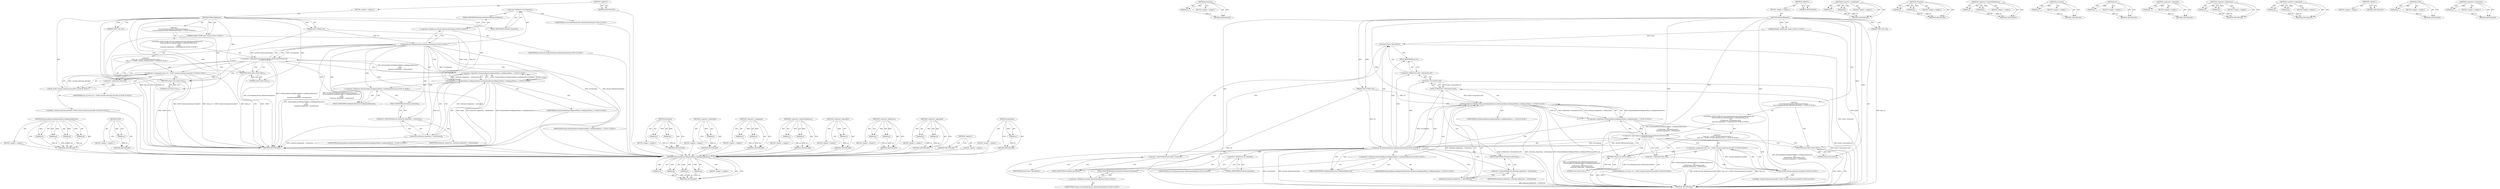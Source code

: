 digraph "extensions" {
vulnerable_94 [label=<(METHOD,ExtensionResourceRequestPolicy.CanRequestResource)>];
vulnerable_95 [label=<(PARAM,p1)>];
vulnerable_96 [label=<(PARAM,p2)>];
vulnerable_97 [label=<(PARAM,p3)>];
vulnerable_98 [label=<(PARAM,p4)>];
vulnerable_99 [label=<(BLOCK,&lt;empty&gt;,&lt;empty&gt;)>];
vulnerable_100 [label=<(METHOD_RETURN,ANY)>];
vulnerable_118 [label=<(METHOD,extensions)>];
vulnerable_119 [label=<(PARAM,p1)>];
vulnerable_120 [label=<(BLOCK,&lt;empty&gt;,&lt;empty&gt;)>];
vulnerable_121 [label=<(METHOD_RETURN,ANY)>];
vulnerable_6 [label=<(METHOD,&lt;global&gt;)<SUB>1</SUB>>];
vulnerable_7 [label=<(BLOCK,&lt;empty&gt;,&lt;empty&gt;)<SUB>1</SUB>>];
vulnerable_8 [label=<(METHOD,WillSendRequest)<SUB>1</SUB>>];
vulnerable_9 [label="<(PARAM,WebKit::WebFrame* frame)<SUB>1</SUB>>"];
vulnerable_10 [label=<(PARAM,const GURL&amp; url)<SUB>2</SUB>>];
vulnerable_11 [label=<(PARAM,GURL* new_url)<SUB>3</SUB>>];
vulnerable_12 [label="<(BLOCK,{
   if (url.SchemeIs(chrome::kExtensionScheme)...,{
   if (url.SchemeIs(chrome::kExtensionScheme)...)<SUB>3</SUB>>"];
vulnerable_13 [label="<(CONTROL_STRUCTURE,IF,if (url.SchemeIs(chrome::kExtensionScheme) &amp;&amp;
       !ExtensionResourceRequestPolicy::CanRequestResource(
           url,
          GURL(frame-&gt;document().url()),
           extension_dispatcher_-&gt;extensions())))<SUB>4</SUB>>"];
vulnerable_14 [label="<(&lt;operator&gt;.logicalAnd,url.SchemeIs(chrome::kExtensionScheme) &amp;&amp;
     ...)<SUB>4</SUB>>"];
vulnerable_15 [label="<(SchemeIs,url.SchemeIs(chrome::kExtensionScheme))<SUB>4</SUB>>"];
vulnerable_16 [label=<(&lt;operator&gt;.fieldAccess,url.SchemeIs)<SUB>4</SUB>>];
vulnerable_17 [label="<(IDENTIFIER,url,url.SchemeIs(chrome::kExtensionScheme))<SUB>4</SUB>>"];
vulnerable_18 [label=<(FIELD_IDENTIFIER,SchemeIs,SchemeIs)<SUB>4</SUB>>];
vulnerable_19 [label="<(&lt;operator&gt;.fieldAccess,chrome::kExtensionScheme)<SUB>4</SUB>>"];
vulnerable_20 [label="<(IDENTIFIER,chrome,url.SchemeIs(chrome::kExtensionScheme))<SUB>4</SUB>>"];
vulnerable_21 [label=<(FIELD_IDENTIFIER,kExtensionScheme,kExtensionScheme)<SUB>4</SUB>>];
vulnerable_22 [label="<(&lt;operator&gt;.logicalNot,!ExtensionResourceRequestPolicy::CanRequestReso...)<SUB>5</SUB>>"];
vulnerable_23 [label="<(ExtensionResourceRequestPolicy.CanRequestResource,ExtensionResourceRequestPolicy::CanRequestResou...)<SUB>5</SUB>>"];
vulnerable_24 [label="<(&lt;operator&gt;.fieldAccess,ExtensionResourceRequestPolicy::CanRequestResource)<SUB>5</SUB>>"];
vulnerable_25 [label="<(IDENTIFIER,ExtensionResourceRequestPolicy,ExtensionResourceRequestPolicy::CanRequestResou...)<SUB>5</SUB>>"];
vulnerable_26 [label=<(FIELD_IDENTIFIER,CanRequestResource,CanRequestResource)<SUB>5</SUB>>];
vulnerable_27 [label="<(IDENTIFIER,url,ExtensionResourceRequestPolicy::CanRequestResou...)<SUB>6</SUB>>"];
vulnerable_28 [label=<(GURL,GURL(frame-&gt;document().url()))<SUB>7</SUB>>];
vulnerable_29 [label=<(url,frame-&gt;document().url())<SUB>7</SUB>>];
vulnerable_30 [label=<(&lt;operator&gt;.fieldAccess,frame-&gt;document().url)<SUB>7</SUB>>];
vulnerable_31 [label=<(document,frame-&gt;document())<SUB>7</SUB>>];
vulnerable_32 [label=<(&lt;operator&gt;.indirectFieldAccess,frame-&gt;document)<SUB>7</SUB>>];
vulnerable_33 [label=<(IDENTIFIER,frame,frame-&gt;document())<SUB>7</SUB>>];
vulnerable_34 [label=<(FIELD_IDENTIFIER,document,document)<SUB>7</SUB>>];
vulnerable_35 [label=<(FIELD_IDENTIFIER,url,url)<SUB>7</SUB>>];
vulnerable_36 [label=<(extensions,extension_dispatcher_-&gt;extensions())<SUB>8</SUB>>];
vulnerable_37 [label=<(&lt;operator&gt;.indirectFieldAccess,extension_dispatcher_-&gt;extensions)<SUB>8</SUB>>];
vulnerable_38 [label=<(IDENTIFIER,extension_dispatcher_,extension_dispatcher_-&gt;extensions())<SUB>8</SUB>>];
vulnerable_39 [label=<(FIELD_IDENTIFIER,extensions,extensions)<SUB>8</SUB>>];
vulnerable_40 [label="<(BLOCK,{
     *new_url = GURL(&quot;chrome-extension://inva...,{
     *new_url = GURL(&quot;chrome-extension://inva...)<SUB>8</SUB>>"];
vulnerable_41 [label="<(&lt;operator&gt;.assignment,*new_url = GURL(&quot;chrome-extension://invalid/&quot;))<SUB>9</SUB>>"];
vulnerable_42 [label=<(&lt;operator&gt;.indirection,*new_url)<SUB>9</SUB>>];
vulnerable_43 [label="<(IDENTIFIER,new_url,*new_url = GURL(&quot;chrome-extension://invalid/&quot;))<SUB>9</SUB>>"];
vulnerable_44 [label="<(GURL,GURL(&quot;chrome-extension://invalid/&quot;))<SUB>9</SUB>>"];
vulnerable_45 [label="<(LITERAL,&quot;chrome-extension://invalid/&quot;,GURL(&quot;chrome-extension://invalid/&quot;))<SUB>9</SUB>>"];
vulnerable_46 [label=<(RETURN,return true;,return true;)<SUB>10</SUB>>];
vulnerable_47 [label=<(LITERAL,true,return true;)<SUB>10</SUB>>];
vulnerable_48 [label=<(RETURN,return false;,return false;)<SUB>13</SUB>>];
vulnerable_49 [label=<(LITERAL,false,return false;)<SUB>13</SUB>>];
vulnerable_50 [label=<(METHOD_RETURN,bool)<SUB>1</SUB>>];
vulnerable_52 [label=<(METHOD_RETURN,ANY)<SUB>1</SUB>>];
vulnerable_122 [label=<(METHOD,&lt;operator&gt;.assignment)>];
vulnerable_123 [label=<(PARAM,p1)>];
vulnerable_124 [label=<(PARAM,p2)>];
vulnerable_125 [label=<(BLOCK,&lt;empty&gt;,&lt;empty&gt;)>];
vulnerable_126 [label=<(METHOD_RETURN,ANY)>];
vulnerable_80 [label=<(METHOD,SchemeIs)>];
vulnerable_81 [label=<(PARAM,p1)>];
vulnerable_82 [label=<(PARAM,p2)>];
vulnerable_83 [label=<(BLOCK,&lt;empty&gt;,&lt;empty&gt;)>];
vulnerable_84 [label=<(METHOD_RETURN,ANY)>];
vulnerable_113 [label=<(METHOD,&lt;operator&gt;.indirectFieldAccess)>];
vulnerable_114 [label=<(PARAM,p1)>];
vulnerable_115 [label=<(PARAM,p2)>];
vulnerable_116 [label=<(BLOCK,&lt;empty&gt;,&lt;empty&gt;)>];
vulnerable_117 [label=<(METHOD_RETURN,ANY)>];
vulnerable_109 [label=<(METHOD,document)>];
vulnerable_110 [label=<(PARAM,p1)>];
vulnerable_111 [label=<(BLOCK,&lt;empty&gt;,&lt;empty&gt;)>];
vulnerable_112 [label=<(METHOD_RETURN,ANY)>];
vulnerable_105 [label=<(METHOD,url)>];
vulnerable_106 [label=<(PARAM,p1)>];
vulnerable_107 [label=<(BLOCK,&lt;empty&gt;,&lt;empty&gt;)>];
vulnerable_108 [label=<(METHOD_RETURN,ANY)>];
vulnerable_90 [label=<(METHOD,&lt;operator&gt;.logicalNot)>];
vulnerable_91 [label=<(PARAM,p1)>];
vulnerable_92 [label=<(BLOCK,&lt;empty&gt;,&lt;empty&gt;)>];
vulnerable_93 [label=<(METHOD_RETURN,ANY)>];
vulnerable_85 [label=<(METHOD,&lt;operator&gt;.fieldAccess)>];
vulnerable_86 [label=<(PARAM,p1)>];
vulnerable_87 [label=<(PARAM,p2)>];
vulnerable_88 [label=<(BLOCK,&lt;empty&gt;,&lt;empty&gt;)>];
vulnerable_89 [label=<(METHOD_RETURN,ANY)>];
vulnerable_75 [label=<(METHOD,&lt;operator&gt;.logicalAnd)>];
vulnerable_76 [label=<(PARAM,p1)>];
vulnerable_77 [label=<(PARAM,p2)>];
vulnerable_78 [label=<(BLOCK,&lt;empty&gt;,&lt;empty&gt;)>];
vulnerable_79 [label=<(METHOD_RETURN,ANY)>];
vulnerable_69 [label=<(METHOD,&lt;global&gt;)<SUB>1</SUB>>];
vulnerable_70 [label=<(BLOCK,&lt;empty&gt;,&lt;empty&gt;)>];
vulnerable_71 [label=<(METHOD_RETURN,ANY)>];
vulnerable_101 [label=<(METHOD,GURL)>];
vulnerable_102 [label=<(PARAM,p1)>];
vulnerable_103 [label=<(BLOCK,&lt;empty&gt;,&lt;empty&gt;)>];
vulnerable_104 [label=<(METHOD_RETURN,ANY)>];
vulnerable_127 [label=<(METHOD,&lt;operator&gt;.indirection)>];
vulnerable_128 [label=<(PARAM,p1)>];
vulnerable_129 [label=<(BLOCK,&lt;empty&gt;,&lt;empty&gt;)>];
vulnerable_130 [label=<(METHOD_RETURN,ANY)>];
fixed_87 [label=<(METHOD,ExtensionResourceRequestPolicy.CanRequestResource)>];
fixed_88 [label=<(PARAM,p1)>];
fixed_89 [label=<(PARAM,p2)>];
fixed_90 [label=<(PARAM,p3)>];
fixed_91 [label=<(PARAM,p4)>];
fixed_92 [label=<(BLOCK,&lt;empty&gt;,&lt;empty&gt;)>];
fixed_93 [label=<(METHOD_RETURN,ANY)>];
fixed_112 [label=<(METHOD,GURL)>];
fixed_113 [label=<(PARAM,p1)>];
fixed_114 [label=<(BLOCK,&lt;empty&gt;,&lt;empty&gt;)>];
fixed_115 [label=<(METHOD_RETURN,ANY)>];
fixed_6 [label=<(METHOD,&lt;global&gt;)<SUB>1</SUB>>];
fixed_7 [label=<(BLOCK,&lt;empty&gt;,&lt;empty&gt;)<SUB>1</SUB>>];
fixed_8 [label=<(METHOD,WillSendRequest)<SUB>1</SUB>>];
fixed_9 [label="<(PARAM,WebKit::WebFrame* frame)<SUB>1</SUB>>"];
fixed_10 [label=<(PARAM,const GURL&amp; url)<SUB>2</SUB>>];
fixed_11 [label=<(PARAM,GURL* new_url)<SUB>3</SUB>>];
fixed_12 [label="<(BLOCK,{
   if (url.SchemeIs(chrome::kExtensionScheme)...,{
   if (url.SchemeIs(chrome::kExtensionScheme)...)<SUB>3</SUB>>"];
fixed_13 [label="<(CONTROL_STRUCTURE,IF,if (url.SchemeIs(chrome::kExtensionScheme) &amp;&amp;
       !ExtensionResourceRequestPolicy::CanRequestResource(
           url,
          frame,
           extension_dispatcher_-&gt;extensions())))<SUB>4</SUB>>"];
fixed_14 [label="<(&lt;operator&gt;.logicalAnd,url.SchemeIs(chrome::kExtensionScheme) &amp;&amp;
     ...)<SUB>4</SUB>>"];
fixed_15 [label="<(SchemeIs,url.SchemeIs(chrome::kExtensionScheme))<SUB>4</SUB>>"];
fixed_16 [label=<(&lt;operator&gt;.fieldAccess,url.SchemeIs)<SUB>4</SUB>>];
fixed_17 [label="<(IDENTIFIER,url,url.SchemeIs(chrome::kExtensionScheme))<SUB>4</SUB>>"];
fixed_18 [label=<(FIELD_IDENTIFIER,SchemeIs,SchemeIs)<SUB>4</SUB>>];
fixed_19 [label="<(&lt;operator&gt;.fieldAccess,chrome::kExtensionScheme)<SUB>4</SUB>>"];
fixed_20 [label="<(IDENTIFIER,chrome,url.SchemeIs(chrome::kExtensionScheme))<SUB>4</SUB>>"];
fixed_21 [label=<(FIELD_IDENTIFIER,kExtensionScheme,kExtensionScheme)<SUB>4</SUB>>];
fixed_22 [label="<(&lt;operator&gt;.logicalNot,!ExtensionResourceRequestPolicy::CanRequestReso...)<SUB>5</SUB>>"];
fixed_23 [label="<(ExtensionResourceRequestPolicy.CanRequestResource,ExtensionResourceRequestPolicy::CanRequestResou...)<SUB>5</SUB>>"];
fixed_24 [label="<(&lt;operator&gt;.fieldAccess,ExtensionResourceRequestPolicy::CanRequestResource)<SUB>5</SUB>>"];
fixed_25 [label="<(IDENTIFIER,ExtensionResourceRequestPolicy,ExtensionResourceRequestPolicy::CanRequestResou...)<SUB>5</SUB>>"];
fixed_26 [label=<(FIELD_IDENTIFIER,CanRequestResource,CanRequestResource)<SUB>5</SUB>>];
fixed_27 [label="<(IDENTIFIER,url,ExtensionResourceRequestPolicy::CanRequestResou...)<SUB>6</SUB>>"];
fixed_28 [label="<(IDENTIFIER,frame,ExtensionResourceRequestPolicy::CanRequestResou...)<SUB>7</SUB>>"];
fixed_29 [label=<(extensions,extension_dispatcher_-&gt;extensions())<SUB>8</SUB>>];
fixed_30 [label=<(&lt;operator&gt;.indirectFieldAccess,extension_dispatcher_-&gt;extensions)<SUB>8</SUB>>];
fixed_31 [label=<(IDENTIFIER,extension_dispatcher_,extension_dispatcher_-&gt;extensions())<SUB>8</SUB>>];
fixed_32 [label=<(FIELD_IDENTIFIER,extensions,extensions)<SUB>8</SUB>>];
fixed_33 [label="<(BLOCK,{
     *new_url = GURL(&quot;chrome-extension://inva...,{
     *new_url = GURL(&quot;chrome-extension://inva...)<SUB>8</SUB>>"];
fixed_34 [label="<(&lt;operator&gt;.assignment,*new_url = GURL(&quot;chrome-extension://invalid/&quot;))<SUB>9</SUB>>"];
fixed_35 [label=<(&lt;operator&gt;.indirection,*new_url)<SUB>9</SUB>>];
fixed_36 [label="<(IDENTIFIER,new_url,*new_url = GURL(&quot;chrome-extension://invalid/&quot;))<SUB>9</SUB>>"];
fixed_37 [label="<(GURL,GURL(&quot;chrome-extension://invalid/&quot;))<SUB>9</SUB>>"];
fixed_38 [label="<(LITERAL,&quot;chrome-extension://invalid/&quot;,GURL(&quot;chrome-extension://invalid/&quot;))<SUB>9</SUB>>"];
fixed_39 [label=<(RETURN,return true;,return true;)<SUB>10</SUB>>];
fixed_40 [label=<(LITERAL,true,return true;)<SUB>10</SUB>>];
fixed_41 [label=<(RETURN,return false;,return false;)<SUB>13</SUB>>];
fixed_42 [label=<(LITERAL,false,return false;)<SUB>13</SUB>>];
fixed_43 [label=<(METHOD_RETURN,bool)<SUB>1</SUB>>];
fixed_45 [label=<(METHOD_RETURN,ANY)<SUB>1</SUB>>];
fixed_73 [label=<(METHOD,SchemeIs)>];
fixed_74 [label=<(PARAM,p1)>];
fixed_75 [label=<(PARAM,p2)>];
fixed_76 [label=<(BLOCK,&lt;empty&gt;,&lt;empty&gt;)>];
fixed_77 [label=<(METHOD_RETURN,ANY)>];
fixed_108 [label=<(METHOD,&lt;operator&gt;.indirection)>];
fixed_109 [label=<(PARAM,p1)>];
fixed_110 [label=<(BLOCK,&lt;empty&gt;,&lt;empty&gt;)>];
fixed_111 [label=<(METHOD_RETURN,ANY)>];
fixed_103 [label=<(METHOD,&lt;operator&gt;.assignment)>];
fixed_104 [label=<(PARAM,p1)>];
fixed_105 [label=<(PARAM,p2)>];
fixed_106 [label=<(BLOCK,&lt;empty&gt;,&lt;empty&gt;)>];
fixed_107 [label=<(METHOD_RETURN,ANY)>];
fixed_98 [label=<(METHOD,&lt;operator&gt;.indirectFieldAccess)>];
fixed_99 [label=<(PARAM,p1)>];
fixed_100 [label=<(PARAM,p2)>];
fixed_101 [label=<(BLOCK,&lt;empty&gt;,&lt;empty&gt;)>];
fixed_102 [label=<(METHOD_RETURN,ANY)>];
fixed_83 [label=<(METHOD,&lt;operator&gt;.logicalNot)>];
fixed_84 [label=<(PARAM,p1)>];
fixed_85 [label=<(BLOCK,&lt;empty&gt;,&lt;empty&gt;)>];
fixed_86 [label=<(METHOD_RETURN,ANY)>];
fixed_78 [label=<(METHOD,&lt;operator&gt;.fieldAccess)>];
fixed_79 [label=<(PARAM,p1)>];
fixed_80 [label=<(PARAM,p2)>];
fixed_81 [label=<(BLOCK,&lt;empty&gt;,&lt;empty&gt;)>];
fixed_82 [label=<(METHOD_RETURN,ANY)>];
fixed_68 [label=<(METHOD,&lt;operator&gt;.logicalAnd)>];
fixed_69 [label=<(PARAM,p1)>];
fixed_70 [label=<(PARAM,p2)>];
fixed_71 [label=<(BLOCK,&lt;empty&gt;,&lt;empty&gt;)>];
fixed_72 [label=<(METHOD_RETURN,ANY)>];
fixed_62 [label=<(METHOD,&lt;global&gt;)<SUB>1</SUB>>];
fixed_63 [label=<(BLOCK,&lt;empty&gt;,&lt;empty&gt;)>];
fixed_64 [label=<(METHOD_RETURN,ANY)>];
fixed_94 [label=<(METHOD,extensions)>];
fixed_95 [label=<(PARAM,p1)>];
fixed_96 [label=<(BLOCK,&lt;empty&gt;,&lt;empty&gt;)>];
fixed_97 [label=<(METHOD_RETURN,ANY)>];
vulnerable_94 -> vulnerable_95  [key=0, label="AST: "];
vulnerable_94 -> vulnerable_95  [key=1, label="DDG: "];
vulnerable_94 -> vulnerable_99  [key=0, label="AST: "];
vulnerable_94 -> vulnerable_96  [key=0, label="AST: "];
vulnerable_94 -> vulnerable_96  [key=1, label="DDG: "];
vulnerable_94 -> vulnerable_100  [key=0, label="AST: "];
vulnerable_94 -> vulnerable_100  [key=1, label="CFG: "];
vulnerable_94 -> vulnerable_97  [key=0, label="AST: "];
vulnerable_94 -> vulnerable_97  [key=1, label="DDG: "];
vulnerable_94 -> vulnerable_98  [key=0, label="AST: "];
vulnerable_94 -> vulnerable_98  [key=1, label="DDG: "];
vulnerable_95 -> vulnerable_100  [key=0, label="DDG: p1"];
vulnerable_96 -> vulnerable_100  [key=0, label="DDG: p2"];
vulnerable_97 -> vulnerable_100  [key=0, label="DDG: p3"];
vulnerable_98 -> vulnerable_100  [key=0, label="DDG: p4"];
vulnerable_118 -> vulnerable_119  [key=0, label="AST: "];
vulnerable_118 -> vulnerable_119  [key=1, label="DDG: "];
vulnerable_118 -> vulnerable_120  [key=0, label="AST: "];
vulnerable_118 -> vulnerable_121  [key=0, label="AST: "];
vulnerable_118 -> vulnerable_121  [key=1, label="CFG: "];
vulnerable_119 -> vulnerable_121  [key=0, label="DDG: p1"];
vulnerable_6 -> vulnerable_7  [key=0, label="AST: "];
vulnerable_6 -> vulnerable_52  [key=0, label="AST: "];
vulnerable_6 -> vulnerable_52  [key=1, label="CFG: "];
vulnerable_7 -> vulnerable_8  [key=0, label="AST: "];
vulnerable_8 -> vulnerable_9  [key=0, label="AST: "];
vulnerable_8 -> vulnerable_9  [key=1, label="DDG: "];
vulnerable_8 -> vulnerable_10  [key=0, label="AST: "];
vulnerable_8 -> vulnerable_10  [key=1, label="DDG: "];
vulnerable_8 -> vulnerable_11  [key=0, label="AST: "];
vulnerable_8 -> vulnerable_11  [key=1, label="DDG: "];
vulnerable_8 -> vulnerable_12  [key=0, label="AST: "];
vulnerable_8 -> vulnerable_50  [key=0, label="AST: "];
vulnerable_8 -> vulnerable_18  [key=0, label="CFG: "];
vulnerable_8 -> vulnerable_48  [key=0, label="DDG: "];
vulnerable_8 -> vulnerable_49  [key=0, label="DDG: "];
vulnerable_8 -> vulnerable_46  [key=0, label="DDG: "];
vulnerable_8 -> vulnerable_47  [key=0, label="DDG: "];
vulnerable_8 -> vulnerable_23  [key=0, label="DDG: "];
vulnerable_8 -> vulnerable_44  [key=0, label="DDG: "];
vulnerable_9 -> vulnerable_50  [key=0, label="DDG: frame"];
vulnerable_9 -> vulnerable_31  [key=0, label="DDG: frame"];
vulnerable_10 -> vulnerable_50  [key=0, label="DDG: url"];
vulnerable_10 -> vulnerable_15  [key=0, label="DDG: url"];
vulnerable_10 -> vulnerable_23  [key=0, label="DDG: url"];
vulnerable_11 -> vulnerable_50  [key=0, label="DDG: new_url"];
vulnerable_12 -> vulnerable_13  [key=0, label="AST: "];
vulnerable_12 -> vulnerable_48  [key=0, label="AST: "];
vulnerable_13 -> vulnerable_14  [key=0, label="AST: "];
vulnerable_13 -> vulnerable_40  [key=0, label="AST: "];
vulnerable_14 -> vulnerable_15  [key=0, label="AST: "];
vulnerable_14 -> vulnerable_22  [key=0, label="AST: "];
vulnerable_14 -> vulnerable_42  [key=0, label="CFG: "];
vulnerable_14 -> vulnerable_42  [key=1, label="CDG: "];
vulnerable_14 -> vulnerable_48  [key=0, label="CFG: "];
vulnerable_14 -> vulnerable_48  [key=1, label="CDG: "];
vulnerable_14 -> vulnerable_50  [key=0, label="DDG: url.SchemeIs(chrome::kExtensionScheme)"];
vulnerable_14 -> vulnerable_50  [key=1, label="DDG: !ExtensionResourceRequestPolicy::CanRequestResource(
           url,
          GURL(frame-&gt;document().url()),
           extension_dispatcher_-&gt;extensions())"];
vulnerable_14 -> vulnerable_50  [key=2, label="DDG: url.SchemeIs(chrome::kExtensionScheme) &amp;&amp;
       !ExtensionResourceRequestPolicy::CanRequestResource(
           url,
          GURL(frame-&gt;document().url()),
           extension_dispatcher_-&gt;extensions())"];
vulnerable_14 -> vulnerable_46  [key=0, label="CDG: "];
vulnerable_14 -> vulnerable_41  [key=0, label="CDG: "];
vulnerable_14 -> vulnerable_44  [key=0, label="CDG: "];
vulnerable_15 -> vulnerable_16  [key=0, label="AST: "];
vulnerable_15 -> vulnerable_19  [key=0, label="AST: "];
vulnerable_15 -> vulnerable_14  [key=0, label="CFG: "];
vulnerable_15 -> vulnerable_14  [key=1, label="DDG: url.SchemeIs"];
vulnerable_15 -> vulnerable_14  [key=2, label="DDG: chrome::kExtensionScheme"];
vulnerable_15 -> vulnerable_26  [key=0, label="CFG: "];
vulnerable_15 -> vulnerable_26  [key=1, label="CDG: "];
vulnerable_15 -> vulnerable_50  [key=0, label="DDG: url.SchemeIs"];
vulnerable_15 -> vulnerable_50  [key=1, label="DDG: chrome::kExtensionScheme"];
vulnerable_15 -> vulnerable_23  [key=0, label="DDG: url.SchemeIs"];
vulnerable_15 -> vulnerable_23  [key=1, label="CDG: "];
vulnerable_15 -> vulnerable_24  [key=0, label="CDG: "];
vulnerable_15 -> vulnerable_30  [key=0, label="CDG: "];
vulnerable_15 -> vulnerable_34  [key=0, label="CDG: "];
vulnerable_15 -> vulnerable_32  [key=0, label="CDG: "];
vulnerable_15 -> vulnerable_28  [key=0, label="CDG: "];
vulnerable_15 -> vulnerable_36  [key=0, label="CDG: "];
vulnerable_15 -> vulnerable_37  [key=0, label="CDG: "];
vulnerable_15 -> vulnerable_22  [key=0, label="CDG: "];
vulnerable_15 -> vulnerable_29  [key=0, label="CDG: "];
vulnerable_15 -> vulnerable_35  [key=0, label="CDG: "];
vulnerable_15 -> vulnerable_39  [key=0, label="CDG: "];
vulnerable_15 -> vulnerable_31  [key=0, label="CDG: "];
vulnerable_16 -> vulnerable_17  [key=0, label="AST: "];
vulnerable_16 -> vulnerable_18  [key=0, label="AST: "];
vulnerable_16 -> vulnerable_21  [key=0, label="CFG: "];
vulnerable_18 -> vulnerable_16  [key=0, label="CFG: "];
vulnerable_19 -> vulnerable_20  [key=0, label="AST: "];
vulnerable_19 -> vulnerable_21  [key=0, label="AST: "];
vulnerable_19 -> vulnerable_15  [key=0, label="CFG: "];
vulnerable_21 -> vulnerable_19  [key=0, label="CFG: "];
vulnerable_22 -> vulnerable_23  [key=0, label="AST: "];
vulnerable_22 -> vulnerable_14  [key=0, label="CFG: "];
vulnerable_22 -> vulnerable_14  [key=1, label="DDG: ExtensionResourceRequestPolicy::CanRequestResource(
           url,
          GURL(frame-&gt;document().url()),
           extension_dispatcher_-&gt;extensions())"];
vulnerable_22 -> vulnerable_50  [key=0, label="DDG: ExtensionResourceRequestPolicy::CanRequestResource(
           url,
          GURL(frame-&gt;document().url()),
           extension_dispatcher_-&gt;extensions())"];
vulnerable_23 -> vulnerable_24  [key=0, label="AST: "];
vulnerable_23 -> vulnerable_27  [key=0, label="AST: "];
vulnerable_23 -> vulnerable_28  [key=0, label="AST: "];
vulnerable_23 -> vulnerable_36  [key=0, label="AST: "];
vulnerable_23 -> vulnerable_22  [key=0, label="CFG: "];
vulnerable_23 -> vulnerable_22  [key=1, label="DDG: ExtensionResourceRequestPolicy::CanRequestResource"];
vulnerable_23 -> vulnerable_22  [key=2, label="DDG: url"];
vulnerable_23 -> vulnerable_22  [key=3, label="DDG: GURL(frame-&gt;document().url())"];
vulnerable_23 -> vulnerable_22  [key=4, label="DDG: extension_dispatcher_-&gt;extensions()"];
vulnerable_23 -> vulnerable_50  [key=0, label="DDG: ExtensionResourceRequestPolicy::CanRequestResource"];
vulnerable_23 -> vulnerable_50  [key=1, label="DDG: url"];
vulnerable_23 -> vulnerable_50  [key=2, label="DDG: GURL(frame-&gt;document().url())"];
vulnerable_23 -> vulnerable_50  [key=3, label="DDG: extension_dispatcher_-&gt;extensions()"];
vulnerable_24 -> vulnerable_25  [key=0, label="AST: "];
vulnerable_24 -> vulnerable_26  [key=0, label="AST: "];
vulnerable_24 -> vulnerable_34  [key=0, label="CFG: "];
vulnerable_26 -> vulnerable_24  [key=0, label="CFG: "];
vulnerable_28 -> vulnerable_29  [key=0, label="AST: "];
vulnerable_28 -> vulnerable_39  [key=0, label="CFG: "];
vulnerable_28 -> vulnerable_50  [key=0, label="DDG: frame-&gt;document().url()"];
vulnerable_28 -> vulnerable_23  [key=0, label="DDG: frame-&gt;document().url()"];
vulnerable_29 -> vulnerable_30  [key=0, label="AST: "];
vulnerable_29 -> vulnerable_28  [key=0, label="CFG: "];
vulnerable_29 -> vulnerable_28  [key=1, label="DDG: frame-&gt;document().url"];
vulnerable_29 -> vulnerable_50  [key=0, label="DDG: frame-&gt;document().url"];
vulnerable_30 -> vulnerable_31  [key=0, label="AST: "];
vulnerable_30 -> vulnerable_35  [key=0, label="AST: "];
vulnerable_30 -> vulnerable_29  [key=0, label="CFG: "];
vulnerable_31 -> vulnerable_32  [key=0, label="AST: "];
vulnerable_31 -> vulnerable_35  [key=0, label="CFG: "];
vulnerable_31 -> vulnerable_50  [key=0, label="DDG: frame-&gt;document"];
vulnerable_32 -> vulnerable_33  [key=0, label="AST: "];
vulnerable_32 -> vulnerable_34  [key=0, label="AST: "];
vulnerable_32 -> vulnerable_31  [key=0, label="CFG: "];
vulnerable_34 -> vulnerable_32  [key=0, label="CFG: "];
vulnerable_35 -> vulnerable_30  [key=0, label="CFG: "];
vulnerable_36 -> vulnerable_37  [key=0, label="AST: "];
vulnerable_36 -> vulnerable_23  [key=0, label="CFG: "];
vulnerable_36 -> vulnerable_23  [key=1, label="DDG: extension_dispatcher_-&gt;extensions"];
vulnerable_36 -> vulnerable_50  [key=0, label="DDG: extension_dispatcher_-&gt;extensions"];
vulnerable_37 -> vulnerable_38  [key=0, label="AST: "];
vulnerable_37 -> vulnerable_39  [key=0, label="AST: "];
vulnerable_37 -> vulnerable_36  [key=0, label="CFG: "];
vulnerable_39 -> vulnerable_37  [key=0, label="CFG: "];
vulnerable_40 -> vulnerable_41  [key=0, label="AST: "];
vulnerable_40 -> vulnerable_46  [key=0, label="AST: "];
vulnerable_41 -> vulnerable_42  [key=0, label="AST: "];
vulnerable_41 -> vulnerable_44  [key=0, label="AST: "];
vulnerable_41 -> vulnerable_46  [key=0, label="CFG: "];
vulnerable_41 -> vulnerable_50  [key=0, label="DDG: *new_url"];
vulnerable_41 -> vulnerable_50  [key=1, label="DDG: GURL(&quot;chrome-extension://invalid/&quot;)"];
vulnerable_41 -> vulnerable_50  [key=2, label="DDG: *new_url = GURL(&quot;chrome-extension://invalid/&quot;)"];
vulnerable_42 -> vulnerable_43  [key=0, label="AST: "];
vulnerable_42 -> vulnerable_44  [key=0, label="CFG: "];
vulnerable_44 -> vulnerable_45  [key=0, label="AST: "];
vulnerable_44 -> vulnerable_41  [key=0, label="CFG: "];
vulnerable_44 -> vulnerable_41  [key=1, label="DDG: &quot;chrome-extension://invalid/&quot;"];
vulnerable_46 -> vulnerable_47  [key=0, label="AST: "];
vulnerable_46 -> vulnerable_50  [key=0, label="CFG: "];
vulnerable_46 -> vulnerable_50  [key=1, label="DDG: &lt;RET&gt;"];
vulnerable_47 -> vulnerable_46  [key=0, label="DDG: true"];
vulnerable_48 -> vulnerable_49  [key=0, label="AST: "];
vulnerable_48 -> vulnerable_50  [key=0, label="CFG: "];
vulnerable_48 -> vulnerable_50  [key=1, label="DDG: &lt;RET&gt;"];
vulnerable_49 -> vulnerable_48  [key=0, label="DDG: false"];
vulnerable_122 -> vulnerable_123  [key=0, label="AST: "];
vulnerable_122 -> vulnerable_123  [key=1, label="DDG: "];
vulnerable_122 -> vulnerable_125  [key=0, label="AST: "];
vulnerable_122 -> vulnerable_124  [key=0, label="AST: "];
vulnerable_122 -> vulnerable_124  [key=1, label="DDG: "];
vulnerable_122 -> vulnerable_126  [key=0, label="AST: "];
vulnerable_122 -> vulnerable_126  [key=1, label="CFG: "];
vulnerable_123 -> vulnerable_126  [key=0, label="DDG: p1"];
vulnerable_124 -> vulnerable_126  [key=0, label="DDG: p2"];
vulnerable_80 -> vulnerable_81  [key=0, label="AST: "];
vulnerable_80 -> vulnerable_81  [key=1, label="DDG: "];
vulnerable_80 -> vulnerable_83  [key=0, label="AST: "];
vulnerable_80 -> vulnerable_82  [key=0, label="AST: "];
vulnerable_80 -> vulnerable_82  [key=1, label="DDG: "];
vulnerable_80 -> vulnerable_84  [key=0, label="AST: "];
vulnerable_80 -> vulnerable_84  [key=1, label="CFG: "];
vulnerable_81 -> vulnerable_84  [key=0, label="DDG: p1"];
vulnerable_82 -> vulnerable_84  [key=0, label="DDG: p2"];
vulnerable_113 -> vulnerable_114  [key=0, label="AST: "];
vulnerable_113 -> vulnerable_114  [key=1, label="DDG: "];
vulnerable_113 -> vulnerable_116  [key=0, label="AST: "];
vulnerable_113 -> vulnerable_115  [key=0, label="AST: "];
vulnerable_113 -> vulnerable_115  [key=1, label="DDG: "];
vulnerable_113 -> vulnerable_117  [key=0, label="AST: "];
vulnerable_113 -> vulnerable_117  [key=1, label="CFG: "];
vulnerable_114 -> vulnerable_117  [key=0, label="DDG: p1"];
vulnerable_115 -> vulnerable_117  [key=0, label="DDG: p2"];
vulnerable_109 -> vulnerable_110  [key=0, label="AST: "];
vulnerable_109 -> vulnerable_110  [key=1, label="DDG: "];
vulnerable_109 -> vulnerable_111  [key=0, label="AST: "];
vulnerable_109 -> vulnerable_112  [key=0, label="AST: "];
vulnerable_109 -> vulnerable_112  [key=1, label="CFG: "];
vulnerable_110 -> vulnerable_112  [key=0, label="DDG: p1"];
vulnerable_105 -> vulnerable_106  [key=0, label="AST: "];
vulnerable_105 -> vulnerable_106  [key=1, label="DDG: "];
vulnerable_105 -> vulnerable_107  [key=0, label="AST: "];
vulnerable_105 -> vulnerable_108  [key=0, label="AST: "];
vulnerable_105 -> vulnerable_108  [key=1, label="CFG: "];
vulnerable_106 -> vulnerable_108  [key=0, label="DDG: p1"];
vulnerable_90 -> vulnerable_91  [key=0, label="AST: "];
vulnerable_90 -> vulnerable_91  [key=1, label="DDG: "];
vulnerable_90 -> vulnerable_92  [key=0, label="AST: "];
vulnerable_90 -> vulnerable_93  [key=0, label="AST: "];
vulnerable_90 -> vulnerable_93  [key=1, label="CFG: "];
vulnerable_91 -> vulnerable_93  [key=0, label="DDG: p1"];
vulnerable_85 -> vulnerable_86  [key=0, label="AST: "];
vulnerable_85 -> vulnerable_86  [key=1, label="DDG: "];
vulnerable_85 -> vulnerable_88  [key=0, label="AST: "];
vulnerable_85 -> vulnerable_87  [key=0, label="AST: "];
vulnerable_85 -> vulnerable_87  [key=1, label="DDG: "];
vulnerable_85 -> vulnerable_89  [key=0, label="AST: "];
vulnerable_85 -> vulnerable_89  [key=1, label="CFG: "];
vulnerable_86 -> vulnerable_89  [key=0, label="DDG: p1"];
vulnerable_87 -> vulnerable_89  [key=0, label="DDG: p2"];
vulnerable_75 -> vulnerable_76  [key=0, label="AST: "];
vulnerable_75 -> vulnerable_76  [key=1, label="DDG: "];
vulnerable_75 -> vulnerable_78  [key=0, label="AST: "];
vulnerable_75 -> vulnerable_77  [key=0, label="AST: "];
vulnerable_75 -> vulnerable_77  [key=1, label="DDG: "];
vulnerable_75 -> vulnerable_79  [key=0, label="AST: "];
vulnerable_75 -> vulnerable_79  [key=1, label="CFG: "];
vulnerable_76 -> vulnerable_79  [key=0, label="DDG: p1"];
vulnerable_77 -> vulnerable_79  [key=0, label="DDG: p2"];
vulnerable_69 -> vulnerable_70  [key=0, label="AST: "];
vulnerable_69 -> vulnerable_71  [key=0, label="AST: "];
vulnerable_69 -> vulnerable_71  [key=1, label="CFG: "];
vulnerable_101 -> vulnerable_102  [key=0, label="AST: "];
vulnerable_101 -> vulnerable_102  [key=1, label="DDG: "];
vulnerable_101 -> vulnerable_103  [key=0, label="AST: "];
vulnerable_101 -> vulnerable_104  [key=0, label="AST: "];
vulnerable_101 -> vulnerable_104  [key=1, label="CFG: "];
vulnerable_102 -> vulnerable_104  [key=0, label="DDG: p1"];
vulnerable_127 -> vulnerable_128  [key=0, label="AST: "];
vulnerable_127 -> vulnerable_128  [key=1, label="DDG: "];
vulnerable_127 -> vulnerable_129  [key=0, label="AST: "];
vulnerable_127 -> vulnerable_130  [key=0, label="AST: "];
vulnerable_127 -> vulnerable_130  [key=1, label="CFG: "];
vulnerable_128 -> vulnerable_130  [key=0, label="DDG: p1"];
fixed_87 -> fixed_88  [key=0, label="AST: "];
fixed_87 -> fixed_88  [key=1, label="DDG: "];
fixed_87 -> fixed_92  [key=0, label="AST: "];
fixed_87 -> fixed_89  [key=0, label="AST: "];
fixed_87 -> fixed_89  [key=1, label="DDG: "];
fixed_87 -> fixed_93  [key=0, label="AST: "];
fixed_87 -> fixed_93  [key=1, label="CFG: "];
fixed_87 -> fixed_90  [key=0, label="AST: "];
fixed_87 -> fixed_90  [key=1, label="DDG: "];
fixed_87 -> fixed_91  [key=0, label="AST: "];
fixed_87 -> fixed_91  [key=1, label="DDG: "];
fixed_88 -> fixed_93  [key=0, label="DDG: p1"];
fixed_89 -> fixed_93  [key=0, label="DDG: p2"];
fixed_90 -> fixed_93  [key=0, label="DDG: p3"];
fixed_91 -> fixed_93  [key=0, label="DDG: p4"];
fixed_92 -> vulnerable_94  [key=0];
fixed_93 -> vulnerable_94  [key=0];
fixed_112 -> fixed_113  [key=0, label="AST: "];
fixed_112 -> fixed_113  [key=1, label="DDG: "];
fixed_112 -> fixed_114  [key=0, label="AST: "];
fixed_112 -> fixed_115  [key=0, label="AST: "];
fixed_112 -> fixed_115  [key=1, label="CFG: "];
fixed_113 -> fixed_115  [key=0, label="DDG: p1"];
fixed_114 -> vulnerable_94  [key=0];
fixed_115 -> vulnerable_94  [key=0];
fixed_6 -> fixed_7  [key=0, label="AST: "];
fixed_6 -> fixed_45  [key=0, label="AST: "];
fixed_6 -> fixed_45  [key=1, label="CFG: "];
fixed_7 -> fixed_8  [key=0, label="AST: "];
fixed_8 -> fixed_9  [key=0, label="AST: "];
fixed_8 -> fixed_9  [key=1, label="DDG: "];
fixed_8 -> fixed_10  [key=0, label="AST: "];
fixed_8 -> fixed_10  [key=1, label="DDG: "];
fixed_8 -> fixed_11  [key=0, label="AST: "];
fixed_8 -> fixed_11  [key=1, label="DDG: "];
fixed_8 -> fixed_12  [key=0, label="AST: "];
fixed_8 -> fixed_43  [key=0, label="AST: "];
fixed_8 -> fixed_18  [key=0, label="CFG: "];
fixed_8 -> fixed_41  [key=0, label="DDG: "];
fixed_8 -> fixed_42  [key=0, label="DDG: "];
fixed_8 -> fixed_39  [key=0, label="DDG: "];
fixed_8 -> fixed_40  [key=0, label="DDG: "];
fixed_8 -> fixed_23  [key=0, label="DDG: "];
fixed_8 -> fixed_37  [key=0, label="DDG: "];
fixed_9 -> fixed_43  [key=0, label="DDG: frame"];
fixed_9 -> fixed_23  [key=0, label="DDG: frame"];
fixed_10 -> fixed_43  [key=0, label="DDG: url"];
fixed_10 -> fixed_15  [key=0, label="DDG: url"];
fixed_10 -> fixed_23  [key=0, label="DDG: url"];
fixed_11 -> fixed_43  [key=0, label="DDG: new_url"];
fixed_12 -> fixed_13  [key=0, label="AST: "];
fixed_12 -> fixed_41  [key=0, label="AST: "];
fixed_13 -> fixed_14  [key=0, label="AST: "];
fixed_13 -> fixed_33  [key=0, label="AST: "];
fixed_14 -> fixed_15  [key=0, label="AST: "];
fixed_14 -> fixed_22  [key=0, label="AST: "];
fixed_14 -> fixed_35  [key=0, label="CFG: "];
fixed_14 -> fixed_35  [key=1, label="CDG: "];
fixed_14 -> fixed_41  [key=0, label="CFG: "];
fixed_14 -> fixed_41  [key=1, label="CDG: "];
fixed_14 -> fixed_43  [key=0, label="DDG: url.SchemeIs(chrome::kExtensionScheme)"];
fixed_14 -> fixed_43  [key=1, label="DDG: !ExtensionResourceRequestPolicy::CanRequestResource(
           url,
          frame,
           extension_dispatcher_-&gt;extensions())"];
fixed_14 -> fixed_43  [key=2, label="DDG: url.SchemeIs(chrome::kExtensionScheme) &amp;&amp;
       !ExtensionResourceRequestPolicy::CanRequestResource(
           url,
          frame,
           extension_dispatcher_-&gt;extensions())"];
fixed_14 -> fixed_34  [key=0, label="CDG: "];
fixed_14 -> fixed_37  [key=0, label="CDG: "];
fixed_14 -> fixed_39  [key=0, label="CDG: "];
fixed_15 -> fixed_16  [key=0, label="AST: "];
fixed_15 -> fixed_19  [key=0, label="AST: "];
fixed_15 -> fixed_14  [key=0, label="CFG: "];
fixed_15 -> fixed_14  [key=1, label="DDG: url.SchemeIs"];
fixed_15 -> fixed_14  [key=2, label="DDG: chrome::kExtensionScheme"];
fixed_15 -> fixed_26  [key=0, label="CFG: "];
fixed_15 -> fixed_26  [key=1, label="CDG: "];
fixed_15 -> fixed_43  [key=0, label="DDG: url.SchemeIs"];
fixed_15 -> fixed_43  [key=1, label="DDG: chrome::kExtensionScheme"];
fixed_15 -> fixed_23  [key=0, label="DDG: url.SchemeIs"];
fixed_15 -> fixed_23  [key=1, label="CDG: "];
fixed_15 -> fixed_24  [key=0, label="CDG: "];
fixed_15 -> fixed_30  [key=0, label="CDG: "];
fixed_15 -> fixed_29  [key=0, label="CDG: "];
fixed_15 -> fixed_32  [key=0, label="CDG: "];
fixed_15 -> fixed_22  [key=0, label="CDG: "];
fixed_16 -> fixed_17  [key=0, label="AST: "];
fixed_16 -> fixed_18  [key=0, label="AST: "];
fixed_16 -> fixed_21  [key=0, label="CFG: "];
fixed_17 -> vulnerable_94  [key=0];
fixed_18 -> fixed_16  [key=0, label="CFG: "];
fixed_19 -> fixed_20  [key=0, label="AST: "];
fixed_19 -> fixed_21  [key=0, label="AST: "];
fixed_19 -> fixed_15  [key=0, label="CFG: "];
fixed_20 -> vulnerable_94  [key=0];
fixed_21 -> fixed_19  [key=0, label="CFG: "];
fixed_22 -> fixed_23  [key=0, label="AST: "];
fixed_22 -> fixed_14  [key=0, label="CFG: "];
fixed_22 -> fixed_14  [key=1, label="DDG: ExtensionResourceRequestPolicy::CanRequestResource(
           url,
          frame,
           extension_dispatcher_-&gt;extensions())"];
fixed_22 -> fixed_43  [key=0, label="DDG: ExtensionResourceRequestPolicy::CanRequestResource(
           url,
          frame,
           extension_dispatcher_-&gt;extensions())"];
fixed_23 -> fixed_24  [key=0, label="AST: "];
fixed_23 -> fixed_27  [key=0, label="AST: "];
fixed_23 -> fixed_28  [key=0, label="AST: "];
fixed_23 -> fixed_29  [key=0, label="AST: "];
fixed_23 -> fixed_22  [key=0, label="CFG: "];
fixed_23 -> fixed_22  [key=1, label="DDG: ExtensionResourceRequestPolicy::CanRequestResource"];
fixed_23 -> fixed_22  [key=2, label="DDG: url"];
fixed_23 -> fixed_22  [key=3, label="DDG: frame"];
fixed_23 -> fixed_22  [key=4, label="DDG: extension_dispatcher_-&gt;extensions()"];
fixed_23 -> fixed_43  [key=0, label="DDG: ExtensionResourceRequestPolicy::CanRequestResource"];
fixed_23 -> fixed_43  [key=1, label="DDG: url"];
fixed_23 -> fixed_43  [key=2, label="DDG: frame"];
fixed_23 -> fixed_43  [key=3, label="DDG: extension_dispatcher_-&gt;extensions()"];
fixed_24 -> fixed_25  [key=0, label="AST: "];
fixed_24 -> fixed_26  [key=0, label="AST: "];
fixed_24 -> fixed_32  [key=0, label="CFG: "];
fixed_25 -> vulnerable_94  [key=0];
fixed_26 -> fixed_24  [key=0, label="CFG: "];
fixed_27 -> vulnerable_94  [key=0];
fixed_28 -> vulnerable_94  [key=0];
fixed_29 -> fixed_30  [key=0, label="AST: "];
fixed_29 -> fixed_23  [key=0, label="CFG: "];
fixed_29 -> fixed_23  [key=1, label="DDG: extension_dispatcher_-&gt;extensions"];
fixed_29 -> fixed_43  [key=0, label="DDG: extension_dispatcher_-&gt;extensions"];
fixed_30 -> fixed_31  [key=0, label="AST: "];
fixed_30 -> fixed_32  [key=0, label="AST: "];
fixed_30 -> fixed_29  [key=0, label="CFG: "];
fixed_31 -> vulnerable_94  [key=0];
fixed_32 -> fixed_30  [key=0, label="CFG: "];
fixed_33 -> fixed_34  [key=0, label="AST: "];
fixed_33 -> fixed_39  [key=0, label="AST: "];
fixed_34 -> fixed_35  [key=0, label="AST: "];
fixed_34 -> fixed_37  [key=0, label="AST: "];
fixed_34 -> fixed_39  [key=0, label="CFG: "];
fixed_34 -> fixed_43  [key=0, label="DDG: *new_url"];
fixed_34 -> fixed_43  [key=1, label="DDG: GURL(&quot;chrome-extension://invalid/&quot;)"];
fixed_34 -> fixed_43  [key=2, label="DDG: *new_url = GURL(&quot;chrome-extension://invalid/&quot;)"];
fixed_35 -> fixed_36  [key=0, label="AST: "];
fixed_35 -> fixed_37  [key=0, label="CFG: "];
fixed_36 -> vulnerable_94  [key=0];
fixed_37 -> fixed_38  [key=0, label="AST: "];
fixed_37 -> fixed_34  [key=0, label="CFG: "];
fixed_37 -> fixed_34  [key=1, label="DDG: &quot;chrome-extension://invalid/&quot;"];
fixed_38 -> vulnerable_94  [key=0];
fixed_39 -> fixed_40  [key=0, label="AST: "];
fixed_39 -> fixed_43  [key=0, label="CFG: "];
fixed_39 -> fixed_43  [key=1, label="DDG: &lt;RET&gt;"];
fixed_40 -> fixed_39  [key=0, label="DDG: true"];
fixed_41 -> fixed_42  [key=0, label="AST: "];
fixed_41 -> fixed_43  [key=0, label="CFG: "];
fixed_41 -> fixed_43  [key=1, label="DDG: &lt;RET&gt;"];
fixed_42 -> fixed_41  [key=0, label="DDG: false"];
fixed_43 -> vulnerable_94  [key=0];
fixed_45 -> vulnerable_94  [key=0];
fixed_73 -> fixed_74  [key=0, label="AST: "];
fixed_73 -> fixed_74  [key=1, label="DDG: "];
fixed_73 -> fixed_76  [key=0, label="AST: "];
fixed_73 -> fixed_75  [key=0, label="AST: "];
fixed_73 -> fixed_75  [key=1, label="DDG: "];
fixed_73 -> fixed_77  [key=0, label="AST: "];
fixed_73 -> fixed_77  [key=1, label="CFG: "];
fixed_74 -> fixed_77  [key=0, label="DDG: p1"];
fixed_75 -> fixed_77  [key=0, label="DDG: p2"];
fixed_76 -> vulnerable_94  [key=0];
fixed_77 -> vulnerable_94  [key=0];
fixed_108 -> fixed_109  [key=0, label="AST: "];
fixed_108 -> fixed_109  [key=1, label="DDG: "];
fixed_108 -> fixed_110  [key=0, label="AST: "];
fixed_108 -> fixed_111  [key=0, label="AST: "];
fixed_108 -> fixed_111  [key=1, label="CFG: "];
fixed_109 -> fixed_111  [key=0, label="DDG: p1"];
fixed_110 -> vulnerable_94  [key=0];
fixed_111 -> vulnerable_94  [key=0];
fixed_103 -> fixed_104  [key=0, label="AST: "];
fixed_103 -> fixed_104  [key=1, label="DDG: "];
fixed_103 -> fixed_106  [key=0, label="AST: "];
fixed_103 -> fixed_105  [key=0, label="AST: "];
fixed_103 -> fixed_105  [key=1, label="DDG: "];
fixed_103 -> fixed_107  [key=0, label="AST: "];
fixed_103 -> fixed_107  [key=1, label="CFG: "];
fixed_104 -> fixed_107  [key=0, label="DDG: p1"];
fixed_105 -> fixed_107  [key=0, label="DDG: p2"];
fixed_106 -> vulnerable_94  [key=0];
fixed_107 -> vulnerable_94  [key=0];
fixed_98 -> fixed_99  [key=0, label="AST: "];
fixed_98 -> fixed_99  [key=1, label="DDG: "];
fixed_98 -> fixed_101  [key=0, label="AST: "];
fixed_98 -> fixed_100  [key=0, label="AST: "];
fixed_98 -> fixed_100  [key=1, label="DDG: "];
fixed_98 -> fixed_102  [key=0, label="AST: "];
fixed_98 -> fixed_102  [key=1, label="CFG: "];
fixed_99 -> fixed_102  [key=0, label="DDG: p1"];
fixed_100 -> fixed_102  [key=0, label="DDG: p2"];
fixed_101 -> vulnerable_94  [key=0];
fixed_102 -> vulnerable_94  [key=0];
fixed_83 -> fixed_84  [key=0, label="AST: "];
fixed_83 -> fixed_84  [key=1, label="DDG: "];
fixed_83 -> fixed_85  [key=0, label="AST: "];
fixed_83 -> fixed_86  [key=0, label="AST: "];
fixed_83 -> fixed_86  [key=1, label="CFG: "];
fixed_84 -> fixed_86  [key=0, label="DDG: p1"];
fixed_85 -> vulnerable_94  [key=0];
fixed_86 -> vulnerable_94  [key=0];
fixed_78 -> fixed_79  [key=0, label="AST: "];
fixed_78 -> fixed_79  [key=1, label="DDG: "];
fixed_78 -> fixed_81  [key=0, label="AST: "];
fixed_78 -> fixed_80  [key=0, label="AST: "];
fixed_78 -> fixed_80  [key=1, label="DDG: "];
fixed_78 -> fixed_82  [key=0, label="AST: "];
fixed_78 -> fixed_82  [key=1, label="CFG: "];
fixed_79 -> fixed_82  [key=0, label="DDG: p1"];
fixed_80 -> fixed_82  [key=0, label="DDG: p2"];
fixed_81 -> vulnerable_94  [key=0];
fixed_82 -> vulnerable_94  [key=0];
fixed_68 -> fixed_69  [key=0, label="AST: "];
fixed_68 -> fixed_69  [key=1, label="DDG: "];
fixed_68 -> fixed_71  [key=0, label="AST: "];
fixed_68 -> fixed_70  [key=0, label="AST: "];
fixed_68 -> fixed_70  [key=1, label="DDG: "];
fixed_68 -> fixed_72  [key=0, label="AST: "];
fixed_68 -> fixed_72  [key=1, label="CFG: "];
fixed_69 -> fixed_72  [key=0, label="DDG: p1"];
fixed_70 -> fixed_72  [key=0, label="DDG: p2"];
fixed_71 -> vulnerable_94  [key=0];
fixed_72 -> vulnerable_94  [key=0];
fixed_62 -> fixed_63  [key=0, label="AST: "];
fixed_62 -> fixed_64  [key=0, label="AST: "];
fixed_62 -> fixed_64  [key=1, label="CFG: "];
fixed_63 -> vulnerable_94  [key=0];
fixed_64 -> vulnerable_94  [key=0];
fixed_94 -> fixed_95  [key=0, label="AST: "];
fixed_94 -> fixed_95  [key=1, label="DDG: "];
fixed_94 -> fixed_96  [key=0, label="AST: "];
fixed_94 -> fixed_97  [key=0, label="AST: "];
fixed_94 -> fixed_97  [key=1, label="CFG: "];
fixed_95 -> fixed_97  [key=0, label="DDG: p1"];
fixed_96 -> vulnerable_94  [key=0];
fixed_97 -> vulnerable_94  [key=0];
}
